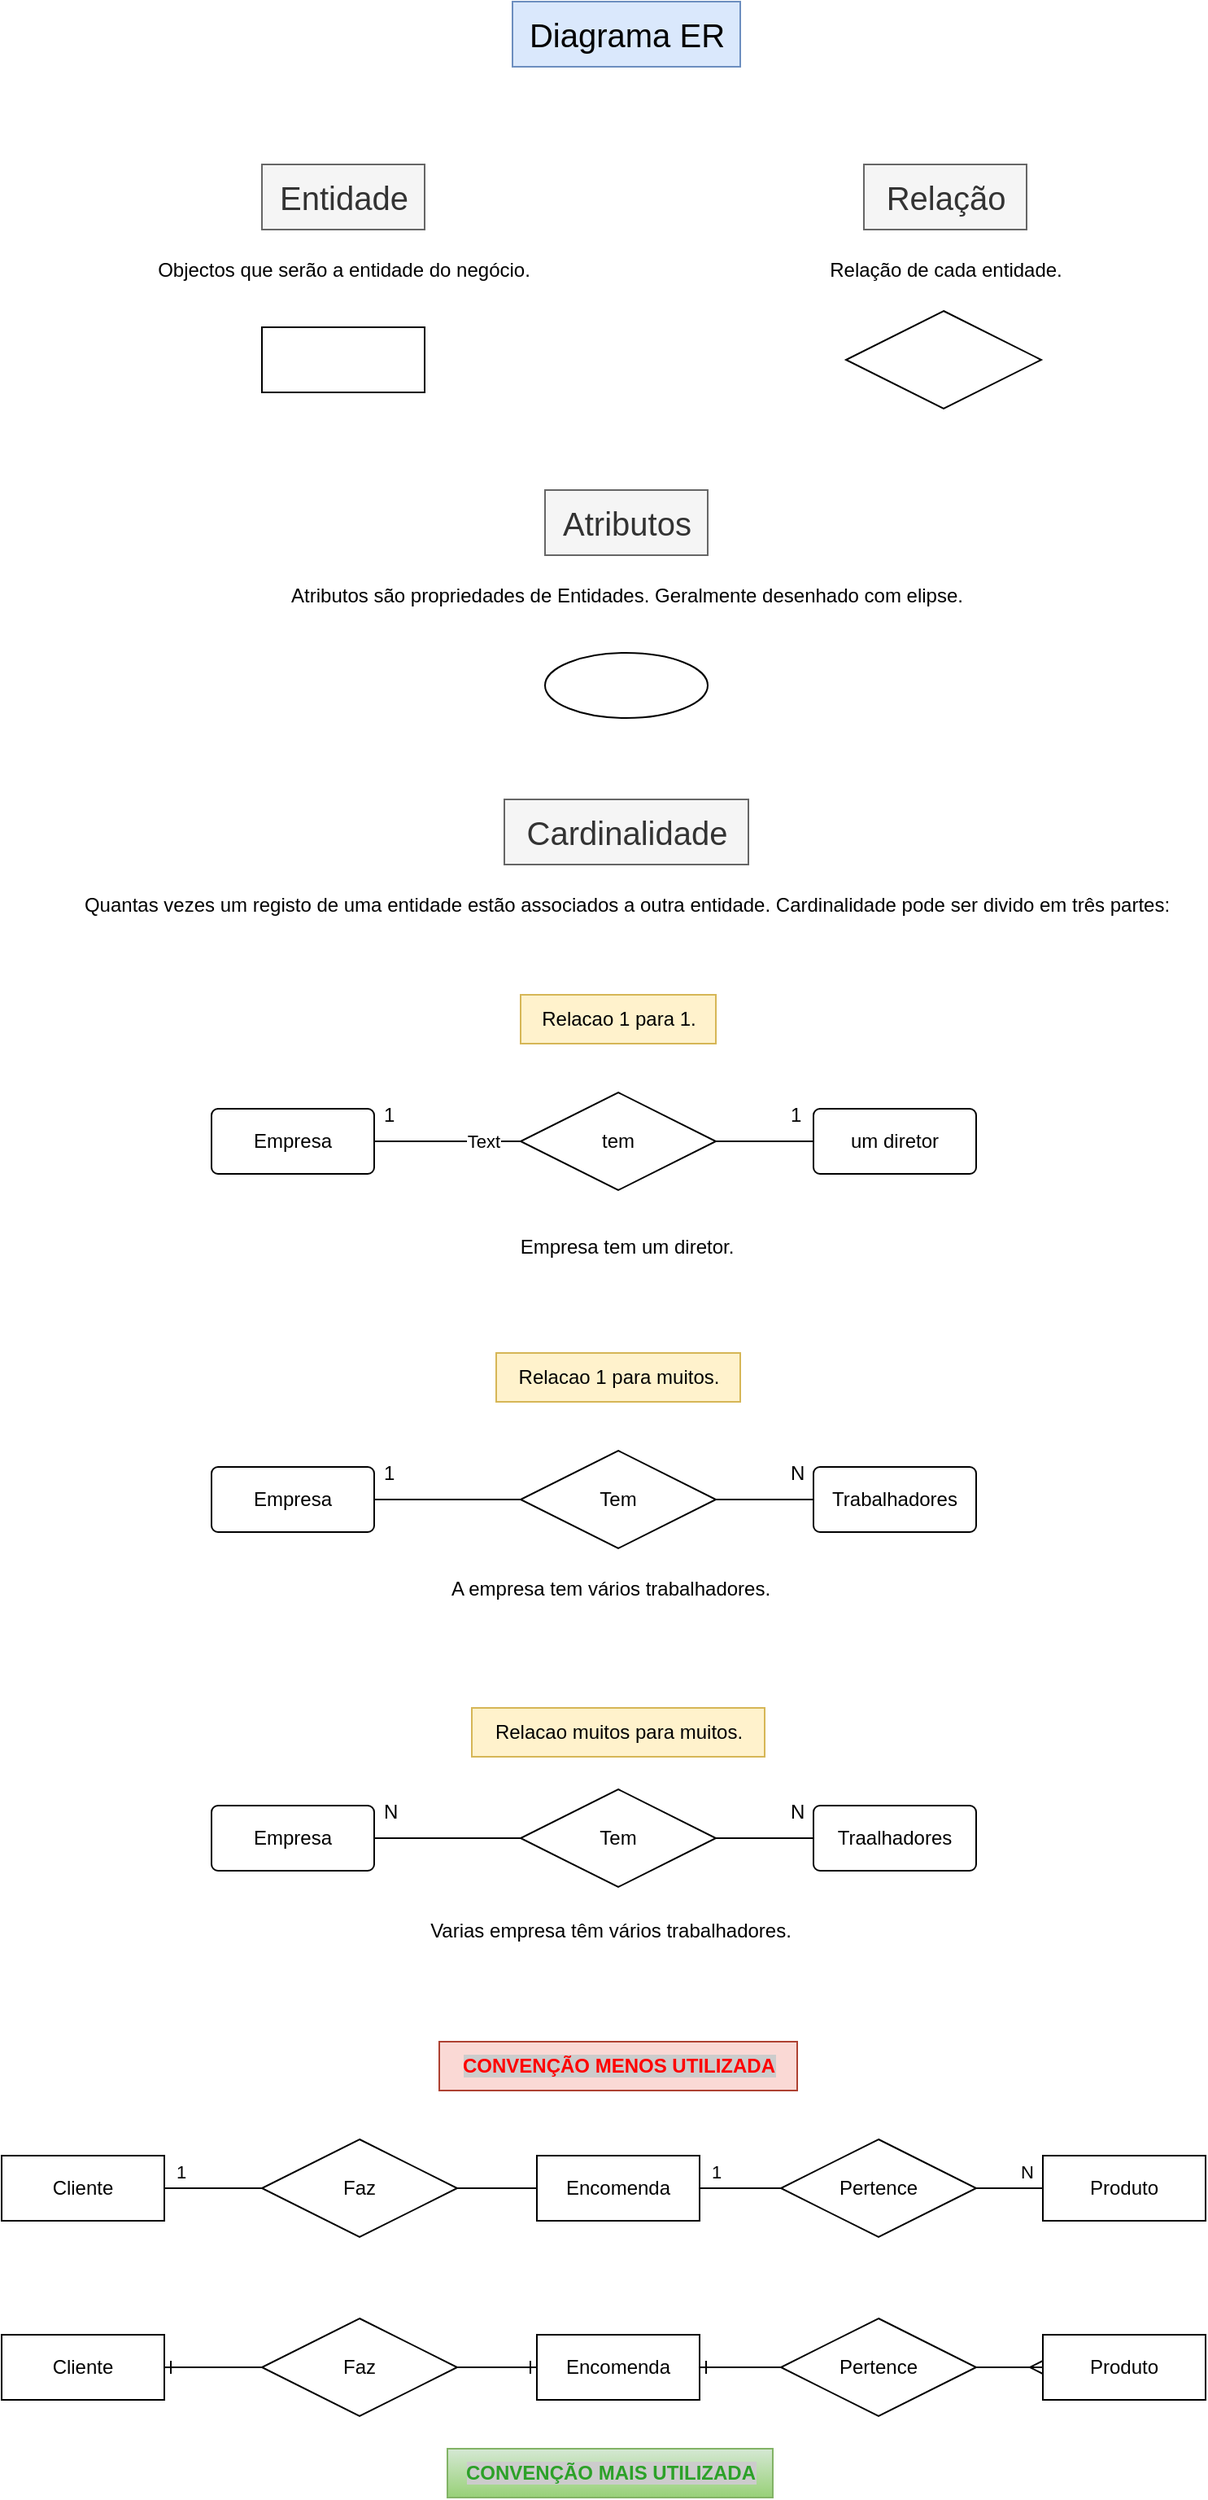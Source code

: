<mxfile version="24.7.10">
  <diagram name="Página-1" id="TS4RMzjwnxim2rDIjCIZ">
    <mxGraphModel dx="1434" dy="772" grid="1" gridSize="10" guides="1" tooltips="1" connect="1" arrows="1" fold="1" page="1" pageScale="1" pageWidth="827" pageHeight="1169" math="0" shadow="0">
      <root>
        <mxCell id="0" />
        <mxCell id="1" parent="0" />
        <mxCell id="q4BTK1dGNXAb8OCcBCUD-1" value="&lt;font style=&quot;font-size: 20px;&quot;&gt;Cardinalidade&lt;/font&gt;" style="text;html=1;align=center;verticalAlign=middle;resizable=0;points=[];autosize=1;rounded=0;glass=0;rotation=0;fillColor=#f5f5f5;fontColor=#333333;strokeColor=#666666;" parent="1" vertex="1">
          <mxGeometry x="339" y="510" width="150" height="40" as="geometry" />
        </mxCell>
        <mxCell id="q4BTK1dGNXAb8OCcBCUD-2" value="Quantas vezes um registo de uma entidade estão associados a outra entidade. Cardinalidade pode ser divido em três partes:" style="text;html=1;align=center;verticalAlign=middle;resizable=0;points=[];autosize=1;strokeColor=none;fillColor=none;" parent="1" vertex="1">
          <mxGeometry x="69" y="560" width="690" height="30" as="geometry" />
        </mxCell>
        <mxCell id="q4BTK1dGNXAb8OCcBCUD-5" value="Relacao muitos para muitos." style="text;html=1;align=center;verticalAlign=middle;resizable=0;points=[];autosize=1;strokeColor=#d6b656;fillColor=#fff2cc;" parent="1" vertex="1">
          <mxGeometry x="319" y="1068" width="180" height="30" as="geometry" />
        </mxCell>
        <mxCell id="q4BTK1dGNXAb8OCcBCUD-9" style="edgeStyle=orthogonalEdgeStyle;rounded=0;orthogonalLoop=1;jettySize=auto;html=1;exitX=1;exitY=0.5;exitDx=0;exitDy=0;entryX=0;entryY=0.5;entryDx=0;entryDy=0;endArrow=none;endFill=0;" parent="1" source="q4BTK1dGNXAb8OCcBCUD-6" target="q4BTK1dGNXAb8OCcBCUD-8" edge="1">
          <mxGeometry relative="1" as="geometry">
            <mxPoint x="309" y="720" as="targetPoint" />
          </mxGeometry>
        </mxCell>
        <mxCell id="q4BTK1dGNXAb8OCcBCUD-35" value="Text" style="edgeLabel;html=1;align=center;verticalAlign=middle;resizable=0;points=[];" parent="q4BTK1dGNXAb8OCcBCUD-9" vertex="1" connectable="0">
          <mxGeometry x="0.489" relative="1" as="geometry">
            <mxPoint as="offset" />
          </mxGeometry>
        </mxCell>
        <mxCell id="q4BTK1dGNXAb8OCcBCUD-6" value="Empresa" style="rounded=1;arcSize=10;whiteSpace=wrap;html=1;align=center;" parent="1" vertex="1">
          <mxGeometry x="159" y="700" width="100" height="40" as="geometry" />
        </mxCell>
        <mxCell id="q4BTK1dGNXAb8OCcBCUD-7" value="um diretor" style="rounded=1;arcSize=10;whiteSpace=wrap;html=1;align=center;" parent="1" vertex="1">
          <mxGeometry x="529" y="700" width="100" height="40" as="geometry" />
        </mxCell>
        <mxCell id="q4BTK1dGNXAb8OCcBCUD-12" style="edgeStyle=orthogonalEdgeStyle;rounded=0;orthogonalLoop=1;jettySize=auto;html=1;exitX=1;exitY=0.5;exitDx=0;exitDy=0;entryX=0;entryY=0.5;entryDx=0;entryDy=0;endArrow=none;endFill=0;" parent="1" source="q4BTK1dGNXAb8OCcBCUD-8" target="q4BTK1dGNXAb8OCcBCUD-7" edge="1">
          <mxGeometry relative="1" as="geometry" />
        </mxCell>
        <mxCell id="q4BTK1dGNXAb8OCcBCUD-8" value="tem" style="shape=rhombus;perimeter=rhombusPerimeter;whiteSpace=wrap;html=1;align=center;" parent="1" vertex="1">
          <mxGeometry x="349" y="690" width="120" height="60" as="geometry" />
        </mxCell>
        <mxCell id="q4BTK1dGNXAb8OCcBCUD-13" value="1" style="text;strokeColor=none;fillColor=none;spacingLeft=4;spacingRight=4;overflow=hidden;rotatable=0;points=[[0,0.5],[1,0.5]];portConstraint=eastwest;fontSize=12;whiteSpace=wrap;html=1;" parent="1" vertex="1">
          <mxGeometry x="259" y="690" width="40" height="30" as="geometry" />
        </mxCell>
        <mxCell id="q4BTK1dGNXAb8OCcBCUD-18" value="1" style="text;strokeColor=none;fillColor=none;spacingLeft=4;spacingRight=4;overflow=hidden;rotatable=0;points=[[0,0.5],[1,0.5]];portConstraint=eastwest;fontSize=12;whiteSpace=wrap;html=1;" parent="1" vertex="1">
          <mxGeometry x="509" y="690" width="40" height="30" as="geometry" />
        </mxCell>
        <mxCell id="q4BTK1dGNXAb8OCcBCUD-19" style="edgeStyle=orthogonalEdgeStyle;rounded=0;orthogonalLoop=1;jettySize=auto;html=1;exitX=1;exitY=0.5;exitDx=0;exitDy=0;entryX=0;entryY=0.5;entryDx=0;entryDy=0;endArrow=none;endFill=0;" parent="1" source="q4BTK1dGNXAb8OCcBCUD-20" target="q4BTK1dGNXAb8OCcBCUD-23" edge="1">
          <mxGeometry relative="1" as="geometry">
            <mxPoint x="309" y="940" as="targetPoint" />
          </mxGeometry>
        </mxCell>
        <mxCell id="q4BTK1dGNXAb8OCcBCUD-20" value="Empresa" style="rounded=1;arcSize=10;whiteSpace=wrap;html=1;align=center;" parent="1" vertex="1">
          <mxGeometry x="159" y="920" width="100" height="40" as="geometry" />
        </mxCell>
        <mxCell id="q4BTK1dGNXAb8OCcBCUD-21" value="Trabalhadores" style="rounded=1;arcSize=10;whiteSpace=wrap;html=1;align=center;" parent="1" vertex="1">
          <mxGeometry x="529" y="920" width="100" height="40" as="geometry" />
        </mxCell>
        <mxCell id="q4BTK1dGNXAb8OCcBCUD-22" style="edgeStyle=orthogonalEdgeStyle;rounded=0;orthogonalLoop=1;jettySize=auto;html=1;exitX=1;exitY=0.5;exitDx=0;exitDy=0;entryX=0;entryY=0.5;entryDx=0;entryDy=0;endArrow=none;endFill=0;" parent="1" source="q4BTK1dGNXAb8OCcBCUD-23" target="q4BTK1dGNXAb8OCcBCUD-21" edge="1">
          <mxGeometry relative="1" as="geometry" />
        </mxCell>
        <mxCell id="q4BTK1dGNXAb8OCcBCUD-23" value="Tem" style="shape=rhombus;perimeter=rhombusPerimeter;whiteSpace=wrap;html=1;align=center;" parent="1" vertex="1">
          <mxGeometry x="349" y="910" width="120" height="60" as="geometry" />
        </mxCell>
        <mxCell id="q4BTK1dGNXAb8OCcBCUD-24" value="1" style="text;strokeColor=none;fillColor=none;spacingLeft=4;spacingRight=4;overflow=hidden;rotatable=0;points=[[0,0.5],[1,0.5]];portConstraint=eastwest;fontSize=12;whiteSpace=wrap;html=1;" parent="1" vertex="1">
          <mxGeometry x="259" y="910" width="40" height="30" as="geometry" />
        </mxCell>
        <mxCell id="q4BTK1dGNXAb8OCcBCUD-25" value="N" style="text;strokeColor=none;fillColor=none;spacingLeft=4;spacingRight=4;overflow=hidden;rotatable=0;points=[[0,0.5],[1,0.5]];portConstraint=eastwest;fontSize=12;whiteSpace=wrap;html=1;" parent="1" vertex="1">
          <mxGeometry x="509" y="910" width="40" height="30" as="geometry" />
        </mxCell>
        <mxCell id="q4BTK1dGNXAb8OCcBCUD-26" style="edgeStyle=orthogonalEdgeStyle;rounded=0;orthogonalLoop=1;jettySize=auto;html=1;exitX=1;exitY=0.5;exitDx=0;exitDy=0;entryX=0;entryY=0.5;entryDx=0;entryDy=0;endArrow=none;endFill=0;" parent="1" source="q4BTK1dGNXAb8OCcBCUD-27" target="q4BTK1dGNXAb8OCcBCUD-30" edge="1">
          <mxGeometry relative="1" as="geometry">
            <mxPoint x="309" y="1148" as="targetPoint" />
          </mxGeometry>
        </mxCell>
        <mxCell id="q4BTK1dGNXAb8OCcBCUD-27" value="Empresa" style="rounded=1;arcSize=10;whiteSpace=wrap;html=1;align=center;" parent="1" vertex="1">
          <mxGeometry x="159" y="1128" width="100" height="40" as="geometry" />
        </mxCell>
        <mxCell id="q4BTK1dGNXAb8OCcBCUD-28" value="Traalhadores" style="rounded=1;arcSize=10;whiteSpace=wrap;html=1;align=center;" parent="1" vertex="1">
          <mxGeometry x="529" y="1128" width="100" height="40" as="geometry" />
        </mxCell>
        <mxCell id="q4BTK1dGNXAb8OCcBCUD-29" style="edgeStyle=orthogonalEdgeStyle;rounded=0;orthogonalLoop=1;jettySize=auto;html=1;exitX=1;exitY=0.5;exitDx=0;exitDy=0;entryX=0;entryY=0.5;entryDx=0;entryDy=0;endArrow=none;endFill=0;" parent="1" source="q4BTK1dGNXAb8OCcBCUD-30" target="q4BTK1dGNXAb8OCcBCUD-28" edge="1">
          <mxGeometry relative="1" as="geometry" />
        </mxCell>
        <mxCell id="q4BTK1dGNXAb8OCcBCUD-30" value="Tem" style="shape=rhombus;perimeter=rhombusPerimeter;whiteSpace=wrap;html=1;align=center;" parent="1" vertex="1">
          <mxGeometry x="349" y="1118" width="120" height="60" as="geometry" />
        </mxCell>
        <mxCell id="q4BTK1dGNXAb8OCcBCUD-31" value="N" style="text;strokeColor=none;fillColor=none;spacingLeft=4;spacingRight=4;overflow=hidden;rotatable=0;points=[[0,0.5],[1,0.5]];portConstraint=eastwest;fontSize=12;whiteSpace=wrap;html=1;" parent="1" vertex="1">
          <mxGeometry x="259" y="1118" width="40" height="30" as="geometry" />
        </mxCell>
        <mxCell id="q4BTK1dGNXAb8OCcBCUD-32" value="N" style="text;strokeColor=none;fillColor=none;spacingLeft=4;spacingRight=4;overflow=hidden;rotatable=0;points=[[0,0.5],[1,0.5]];portConstraint=eastwest;fontSize=12;whiteSpace=wrap;html=1;" parent="1" vertex="1">
          <mxGeometry x="509" y="1118" width="40" height="30" as="geometry" />
        </mxCell>
        <mxCell id="q4BTK1dGNXAb8OCcBCUD-34" value="Relacao 1 para muitos&lt;span style=&quot;background-color: initial;&quot;&gt;.&lt;/span&gt;" style="text;html=1;align=center;verticalAlign=middle;resizable=0;points=[];autosize=1;strokeColor=#d6b656;fillColor=#fff2cc;" parent="1" vertex="1">
          <mxGeometry x="334" y="850" width="150" height="30" as="geometry" />
        </mxCell>
        <mxCell id="q4BTK1dGNXAb8OCcBCUD-41" style="edgeStyle=orthogonalEdgeStyle;rounded=0;orthogonalLoop=1;jettySize=auto;html=1;entryX=0;entryY=0.5;entryDx=0;entryDy=0;endArrow=none;endFill=0;" parent="1" source="q4BTK1dGNXAb8OCcBCUD-36" target="q4BTK1dGNXAb8OCcBCUD-39" edge="1">
          <mxGeometry relative="1" as="geometry" />
        </mxCell>
        <mxCell id="q4BTK1dGNXAb8OCcBCUD-47" value="1" style="edgeLabel;html=1;align=center;verticalAlign=middle;resizable=0;points=[];" parent="q4BTK1dGNXAb8OCcBCUD-41" vertex="1" connectable="0">
          <mxGeometry x="-0.751" relative="1" as="geometry">
            <mxPoint x="2" y="-10" as="offset" />
          </mxGeometry>
        </mxCell>
        <mxCell id="q4BTK1dGNXAb8OCcBCUD-36" value="Cliente" style="whiteSpace=wrap;html=1;align=center;" parent="1" vertex="1">
          <mxGeometry x="30" y="1343" width="100" height="40" as="geometry" />
        </mxCell>
        <mxCell id="q4BTK1dGNXAb8OCcBCUD-43" style="edgeStyle=orthogonalEdgeStyle;rounded=0;orthogonalLoop=1;jettySize=auto;html=1;entryX=0;entryY=0.5;entryDx=0;entryDy=0;endArrow=none;endFill=0;" parent="1" source="q4BTK1dGNXAb8OCcBCUD-37" target="q4BTK1dGNXAb8OCcBCUD-40" edge="1">
          <mxGeometry relative="1" as="geometry" />
        </mxCell>
        <mxCell id="q4BTK1dGNXAb8OCcBCUD-45" value="1" style="edgeLabel;html=1;align=center;verticalAlign=middle;resizable=0;points=[];" parent="q4BTK1dGNXAb8OCcBCUD-43" vertex="1" connectable="0">
          <mxGeometry x="-0.24" relative="1" as="geometry">
            <mxPoint x="-9" y="-10" as="offset" />
          </mxGeometry>
        </mxCell>
        <mxCell id="q4BTK1dGNXAb8OCcBCUD-60" value="" style="edgeStyle=orthogonalEdgeStyle;rounded=0;orthogonalLoop=1;jettySize=auto;html=1;endArrow=none;endFill=0;" parent="1" source="q4BTK1dGNXAb8OCcBCUD-37" target="q4BTK1dGNXAb8OCcBCUD-39" edge="1">
          <mxGeometry relative="1" as="geometry" />
        </mxCell>
        <mxCell id="q4BTK1dGNXAb8OCcBCUD-37" value="Encomenda" style="whiteSpace=wrap;html=1;align=center;" parent="1" vertex="1">
          <mxGeometry x="359" y="1343" width="100" height="40" as="geometry" />
        </mxCell>
        <mxCell id="q4BTK1dGNXAb8OCcBCUD-38" value="Produto" style="whiteSpace=wrap;html=1;align=center;" parent="1" vertex="1">
          <mxGeometry x="670" y="1343" width="100" height="40" as="geometry" />
        </mxCell>
        <mxCell id="q4BTK1dGNXAb8OCcBCUD-39" value="Faz" style="shape=rhombus;perimeter=rhombusPerimeter;whiteSpace=wrap;html=1;align=center;" parent="1" vertex="1">
          <mxGeometry x="190" y="1333" width="120" height="60" as="geometry" />
        </mxCell>
        <mxCell id="q4BTK1dGNXAb8OCcBCUD-44" style="edgeStyle=orthogonalEdgeStyle;rounded=0;orthogonalLoop=1;jettySize=auto;html=1;entryX=0;entryY=0.5;entryDx=0;entryDy=0;endArrow=none;endFill=0;" parent="1" source="q4BTK1dGNXAb8OCcBCUD-40" target="q4BTK1dGNXAb8OCcBCUD-38" edge="1">
          <mxGeometry relative="1" as="geometry" />
        </mxCell>
        <mxCell id="q4BTK1dGNXAb8OCcBCUD-46" value="N" style="edgeLabel;html=1;align=center;verticalAlign=middle;resizable=0;points=[];" parent="q4BTK1dGNXAb8OCcBCUD-44" vertex="1" connectable="0">
          <mxGeometry x="0.134" y="1" relative="1" as="geometry">
            <mxPoint x="8" y="-9" as="offset" />
          </mxGeometry>
        </mxCell>
        <mxCell id="q4BTK1dGNXAb8OCcBCUD-40" value="Pertence" style="shape=rhombus;perimeter=rhombusPerimeter;whiteSpace=wrap;html=1;align=center;" parent="1" vertex="1">
          <mxGeometry x="509" y="1333" width="120" height="60" as="geometry" />
        </mxCell>
        <mxCell id="q4BTK1dGNXAb8OCcBCUD-48" style="edgeStyle=orthogonalEdgeStyle;rounded=0;orthogonalLoop=1;jettySize=auto;html=1;entryX=0;entryY=0.5;entryDx=0;entryDy=0;endArrow=none;endFill=0;startArrow=ERone;startFill=0;" parent="1" source="q4BTK1dGNXAb8OCcBCUD-50" target="q4BTK1dGNXAb8OCcBCUD-56" edge="1">
          <mxGeometry relative="1" as="geometry" />
        </mxCell>
        <mxCell id="q4BTK1dGNXAb8OCcBCUD-50" value="Cliente" style="whiteSpace=wrap;html=1;align=center;" parent="1" vertex="1">
          <mxGeometry x="30" y="1453" width="100" height="40" as="geometry" />
        </mxCell>
        <mxCell id="q4BTK1dGNXAb8OCcBCUD-51" style="edgeStyle=orthogonalEdgeStyle;rounded=0;orthogonalLoop=1;jettySize=auto;html=1;entryX=0;entryY=0.5;entryDx=0;entryDy=0;endArrow=none;endFill=0;startArrow=ERone;startFill=0;" parent="1" source="q4BTK1dGNXAb8OCcBCUD-53" target="q4BTK1dGNXAb8OCcBCUD-59" edge="1">
          <mxGeometry relative="1" as="geometry" />
        </mxCell>
        <mxCell id="q4BTK1dGNXAb8OCcBCUD-53" value="Encomenda" style="whiteSpace=wrap;html=1;align=center;" parent="1" vertex="1">
          <mxGeometry x="359" y="1453" width="100" height="40" as="geometry" />
        </mxCell>
        <mxCell id="q4BTK1dGNXAb8OCcBCUD-54" value="Produto" style="whiteSpace=wrap;html=1;align=center;" parent="1" vertex="1">
          <mxGeometry x="670" y="1453" width="100" height="40" as="geometry" />
        </mxCell>
        <mxCell id="q4BTK1dGNXAb8OCcBCUD-55" style="edgeStyle=orthogonalEdgeStyle;rounded=0;orthogonalLoop=1;jettySize=auto;html=1;entryX=0;entryY=0.5;entryDx=0;entryDy=0;endArrow=ERone;endFill=0;" parent="1" source="q4BTK1dGNXAb8OCcBCUD-56" target="q4BTK1dGNXAb8OCcBCUD-53" edge="1">
          <mxGeometry relative="1" as="geometry" />
        </mxCell>
        <mxCell id="q4BTK1dGNXAb8OCcBCUD-56" value="Faz" style="shape=rhombus;perimeter=rhombusPerimeter;whiteSpace=wrap;html=1;align=center;" parent="1" vertex="1">
          <mxGeometry x="190" y="1443" width="120" height="60" as="geometry" />
        </mxCell>
        <mxCell id="q4BTK1dGNXAb8OCcBCUD-57" style="edgeStyle=orthogonalEdgeStyle;rounded=0;orthogonalLoop=1;jettySize=auto;html=1;entryX=0;entryY=0.5;entryDx=0;entryDy=0;endArrow=ERmany;endFill=0;" parent="1" source="q4BTK1dGNXAb8OCcBCUD-59" target="q4BTK1dGNXAb8OCcBCUD-54" edge="1">
          <mxGeometry relative="1" as="geometry" />
        </mxCell>
        <mxCell id="q4BTK1dGNXAb8OCcBCUD-59" value="Pertence" style="shape=rhombus;perimeter=rhombusPerimeter;whiteSpace=wrap;html=1;align=center;" parent="1" vertex="1">
          <mxGeometry x="509" y="1443" width="120" height="60" as="geometry" />
        </mxCell>
        <mxCell id="q4BTK1dGNXAb8OCcBCUD-62" value="&lt;font color=&quot;#2ca128&quot; style=&quot;background-color: rgb(204, 204, 204);&quot;&gt;&lt;b&gt;CONVENÇÃO MAIS UTILIZADA&lt;/b&gt;&lt;/font&gt;" style="text;html=1;align=center;verticalAlign=middle;resizable=0;points=[];autosize=1;strokeColor=#82b366;fillColor=#d5e8d4;gradientColor=#97d077;" parent="1" vertex="1">
          <mxGeometry x="304" y="1523" width="200" height="30" as="geometry" />
        </mxCell>
        <mxCell id="q4BTK1dGNXAb8OCcBCUD-63" value="&lt;font color=&quot;#ff0000&quot; style=&quot;background-color: rgb(204, 204, 204);&quot;&gt;&lt;b&gt;CONVENÇÃO MENOS UTILIZADA&lt;/b&gt;&lt;/font&gt;" style="text;html=1;align=center;verticalAlign=middle;resizable=0;points=[];autosize=1;strokeColor=#ae4132;fillColor=#fad9d5;" parent="1" vertex="1">
          <mxGeometry x="299" y="1273" width="220" height="30" as="geometry" />
        </mxCell>
        <mxCell id="q4BTK1dGNXAb8OCcBCUD-64" value="Relacao 1 para 1&lt;span style=&quot;background-color: initial;&quot;&gt;.&lt;/span&gt;" style="text;html=1;align=center;verticalAlign=middle;resizable=0;points=[];autosize=1;strokeColor=#d6b656;fillColor=#fff2cc;" parent="1" vertex="1">
          <mxGeometry x="349" y="630" width="120" height="30" as="geometry" />
        </mxCell>
        <mxCell id="OygHTJombbZTvqvqeLwS-2" value="&lt;font style=&quot;font-size: 20px;&quot;&gt;Atributos&lt;/font&gt;" style="text;html=1;align=center;verticalAlign=middle;resizable=0;points=[];autosize=1;rounded=0;glass=0;rotation=0;fillColor=#f5f5f5;fontColor=#333333;strokeColor=#666666;" vertex="1" parent="1">
          <mxGeometry x="364" y="320" width="100" height="40" as="geometry" />
        </mxCell>
        <mxCell id="OygHTJombbZTvqvqeLwS-3" value="Atributos são propriedades de Entidades. Geralmente desenhado com elipse." style="text;html=1;align=center;verticalAlign=middle;resizable=0;points=[];autosize=1;strokeColor=none;fillColor=none;" vertex="1" parent="1">
          <mxGeometry x="194" y="370" width="440" height="30" as="geometry" />
        </mxCell>
        <mxCell id="OygHTJombbZTvqvqeLwS-5" value="&lt;span style=&quot;font-size: 20px;&quot;&gt;Entidade&lt;/span&gt;" style="text;html=1;align=center;verticalAlign=middle;resizable=0;points=[];autosize=1;rounded=0;glass=0;rotation=0;fillColor=#f5f5f5;fontColor=#333333;strokeColor=#666666;" vertex="1" parent="1">
          <mxGeometry x="190" y="120" width="100" height="40" as="geometry" />
        </mxCell>
        <mxCell id="OygHTJombbZTvqvqeLwS-6" value="Objectos que serão a entidade do negócio." style="text;html=1;align=center;verticalAlign=middle;resizable=0;points=[];autosize=1;" vertex="1" parent="1">
          <mxGeometry x="115" y="170" width="250" height="30" as="geometry" />
        </mxCell>
        <mxCell id="OygHTJombbZTvqvqeLwS-9" value="&lt;span style=&quot;font-size: 20px;&quot;&gt;Relação&lt;/span&gt;" style="text;html=1;align=center;verticalAlign=middle;resizable=0;points=[];autosize=1;rounded=0;glass=0;rotation=0;fillColor=#f5f5f5;fontColor=#333333;strokeColor=#666666;" vertex="1" parent="1">
          <mxGeometry x="560" y="120" width="100" height="40" as="geometry" />
        </mxCell>
        <mxCell id="OygHTJombbZTvqvqeLwS-11" value="Relação de cada entidade." style="text;html=1;align=center;verticalAlign=middle;resizable=0;points=[];autosize=1;strokeColor=none;fillColor=none;" vertex="1" parent="1">
          <mxGeometry x="525" y="170" width="170" height="30" as="geometry" />
        </mxCell>
        <mxCell id="OygHTJombbZTvqvqeLwS-13" value="" style="shape=rhombus;perimeter=rhombusPerimeter;whiteSpace=wrap;html=1;align=center;" vertex="1" parent="1">
          <mxGeometry x="549" y="210" width="120" height="60" as="geometry" />
        </mxCell>
        <mxCell id="OygHTJombbZTvqvqeLwS-14" value="" style="whiteSpace=wrap;html=1;align=center;" vertex="1" parent="1">
          <mxGeometry x="190" y="220" width="100" height="40" as="geometry" />
        </mxCell>
        <mxCell id="OygHTJombbZTvqvqeLwS-15" value="&lt;span style=&quot;font-size: 20px;&quot;&gt;Diagrama ER&lt;/span&gt;" style="text;html=1;align=center;verticalAlign=middle;resizable=0;points=[];autosize=1;rounded=0;glass=0;rotation=0;fillColor=#dae8fc;strokeColor=#6c8ebf;" vertex="1" parent="1">
          <mxGeometry x="344" y="20" width="140" height="40" as="geometry" />
        </mxCell>
        <mxCell id="OygHTJombbZTvqvqeLwS-16" value="A empresa tem vários trabalhadores." style="text;html=1;align=center;verticalAlign=middle;resizable=0;points=[];autosize=1;strokeColor=none;fillColor=none;" vertex="1" parent="1">
          <mxGeometry x="294" y="980" width="220" height="30" as="geometry" />
        </mxCell>
        <mxCell id="OygHTJombbZTvqvqeLwS-17" value="Empresa tem um diretor." style="text;html=1;align=center;verticalAlign=middle;resizable=0;points=[];autosize=1;strokeColor=none;fillColor=none;" vertex="1" parent="1">
          <mxGeometry x="339" y="770" width="150" height="30" as="geometry" />
        </mxCell>
        <mxCell id="OygHTJombbZTvqvqeLwS-18" value="Varias empresa têm vários trabalhadores." style="text;html=1;align=center;verticalAlign=middle;resizable=0;points=[];autosize=1;strokeColor=none;fillColor=none;" vertex="1" parent="1">
          <mxGeometry x="279" y="1190" width="250" height="30" as="geometry" />
        </mxCell>
        <mxCell id="OygHTJombbZTvqvqeLwS-19" value="" style="ellipse;whiteSpace=wrap;html=1;align=center;" vertex="1" parent="1">
          <mxGeometry x="364" y="420" width="100" height="40" as="geometry" />
        </mxCell>
      </root>
    </mxGraphModel>
  </diagram>
</mxfile>
